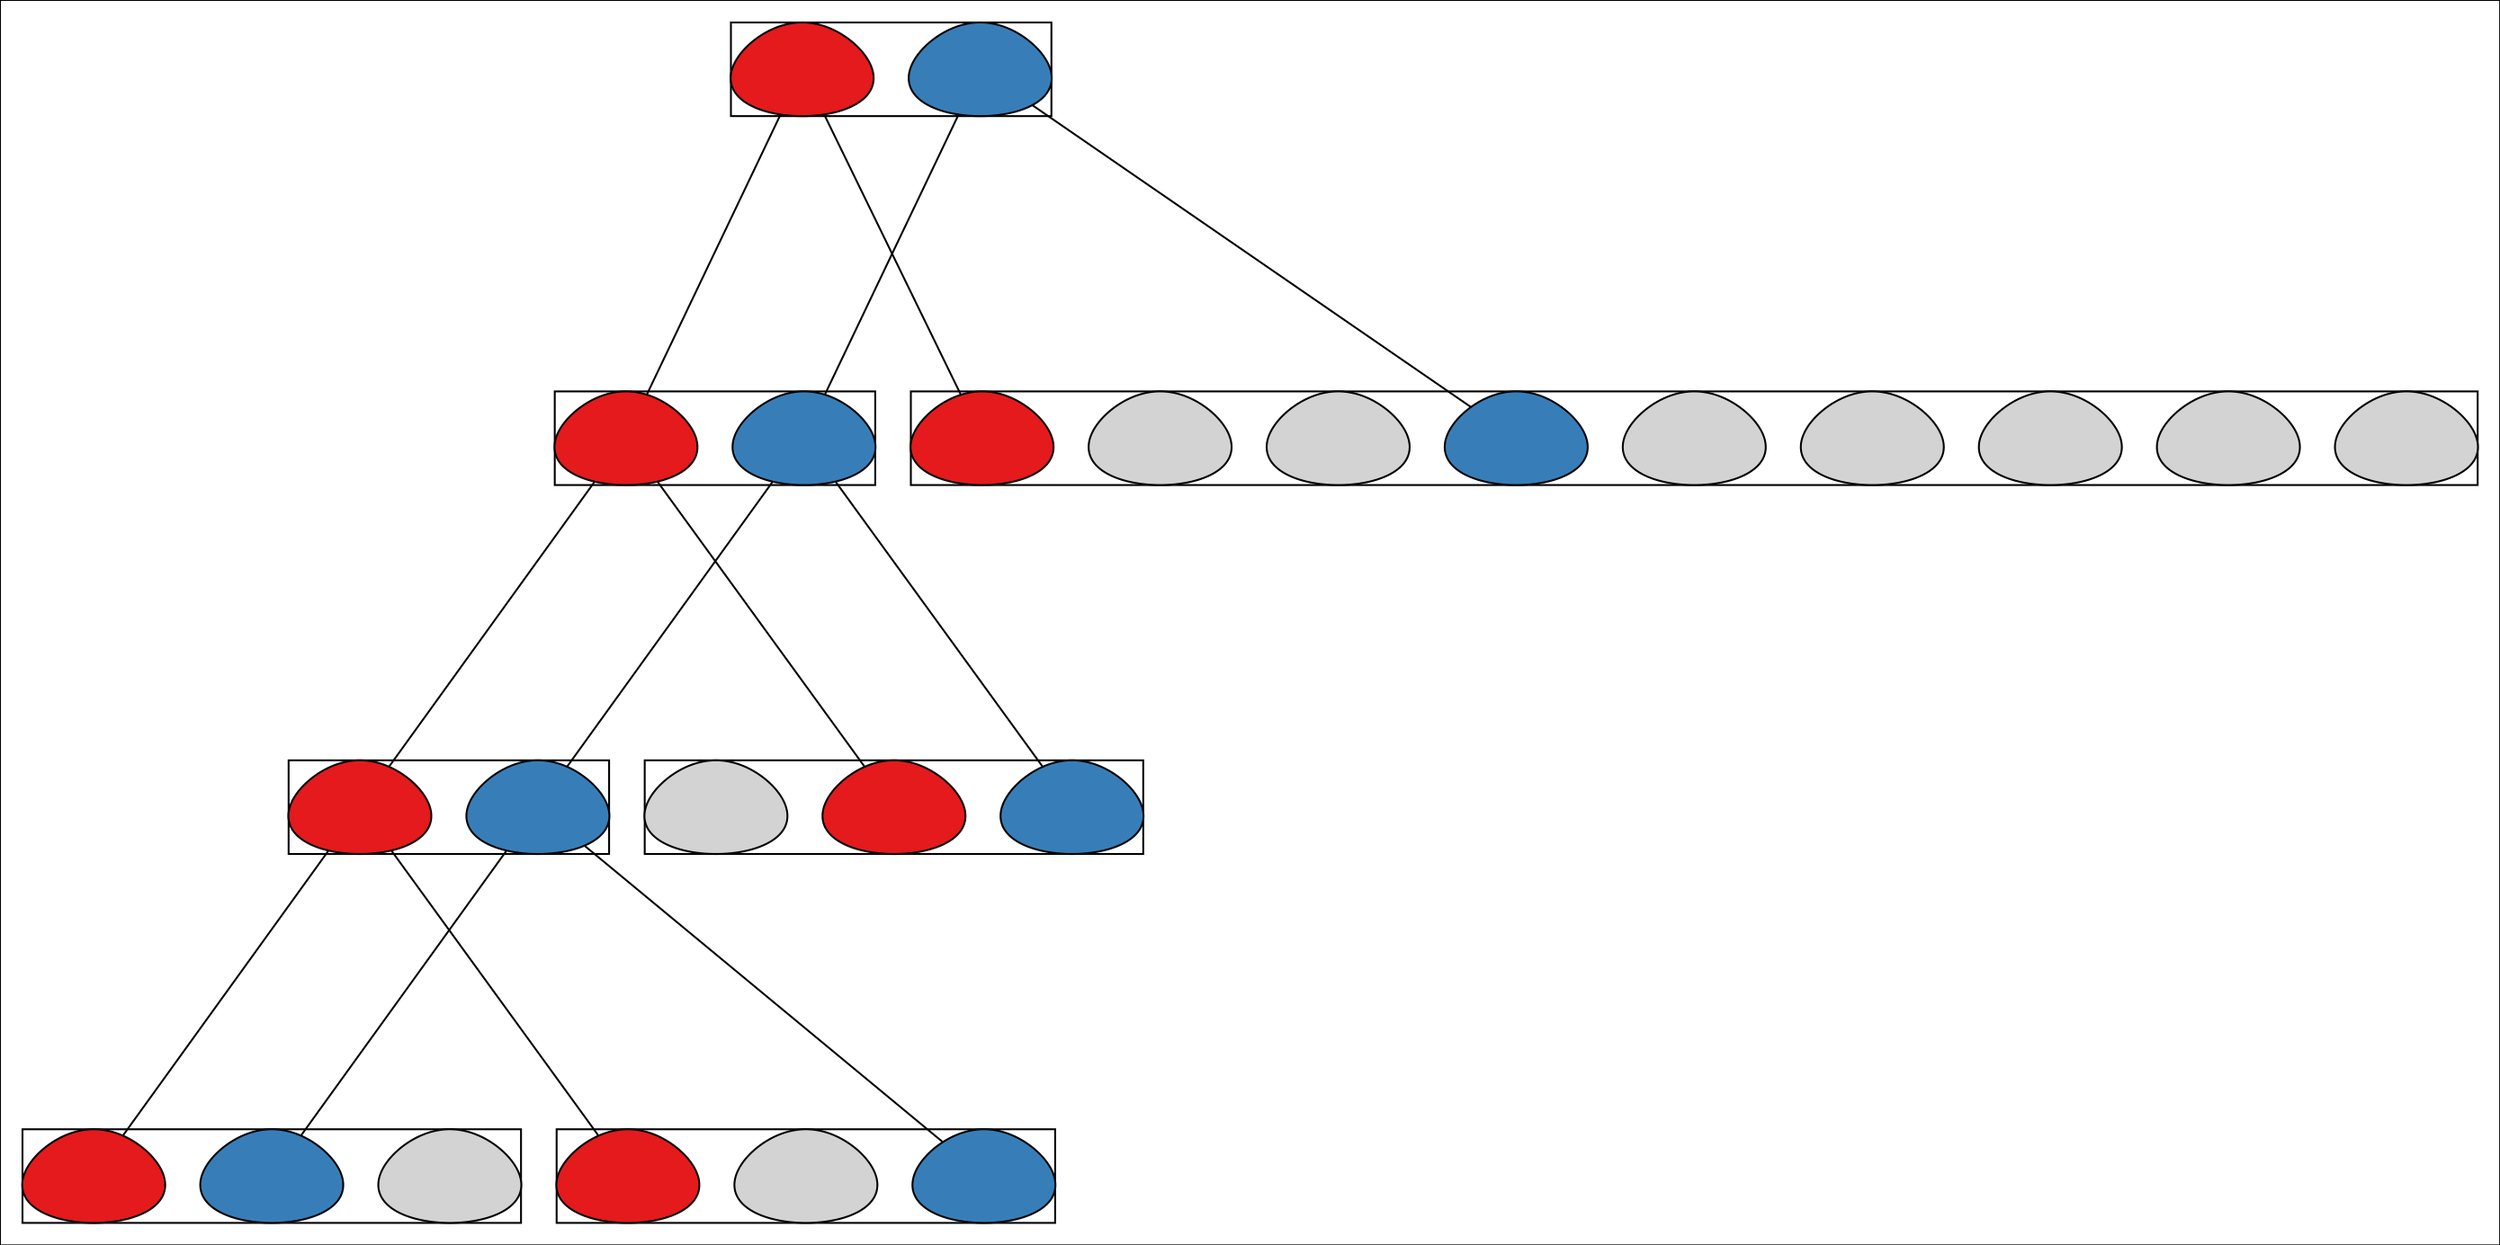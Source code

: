 strict digraph G {
colorscheme=set13;
directed=True;
margin="0.0";
newrank=True;
outputorder=edgesfirst;
rankdir=TB;
splines=False;
"1#0" [colorscheme=set13, fillcolor=1, height="0.7", label="", shape=egg, style=filled, width=1];
"1#1" [colorscheme=set13, fillcolor=2, height="0.7", label="", shape=egg, style=filled, width=1];
subgraph cluster_1 {
label="";
rank=same;
"1#0";
"1#1";
}

"2#0" [colorscheme=set13, fillcolor=1, height="0.7", label="", shape=egg, style=filled, width=1];
"2#1" [colorscheme=set13, fillcolor=2, height="0.7", label="", shape=egg, style=filled, width=1];
subgraph cluster_2 {
label="";
rank=same;
"2#0";
"2#1";
}

"3#0" [height="0.7", label="", shape=egg, style=filled, width=1];
"3#1" [height="0.7", label="", shape=egg, style=filled, width=1];
"3#2" [height="0.7", label="", shape=egg, style=filled, width=1];
"3#3" [height="0.7", label="", shape=egg, style=filled, width=1];
"3#4" [height="0.7", label="", shape=egg, style=filled, width=1];
"3#5" [colorscheme=set13, fillcolor=2, height="0.7", label="", shape=egg, style=filled, width=1];
"3#6" [height="0.7", label="", shape=egg, style=filled, width=1];
"3#7" [height="0.7", label="", shape=egg, style=filled, width=1];
"3#8" [colorscheme=set13, fillcolor=1, height="0.7", label="", shape=egg, style=filled, width=1];
subgraph cluster_3 {
label="";
rank=sink;
"3#0";
"3#1";
"3#2";
"3#3";
"3#4";
"3#5";
"3#6";
"3#7";
"3#8";
}

"4#0" [colorscheme=set13, fillcolor=1, height="0.7", label="", shape=egg, style=filled, width=1];
"4#1" [colorscheme=set13, fillcolor=2, height="0.7", label="", shape=egg, style=filled, width=1];
subgraph cluster_4 {
label="";
rank=same;
"4#0";
"4#1";
}

"5#0" [colorscheme=set13, fillcolor=2, height="0.7", label="", shape=egg, style=filled, width=1];
"5#1" [colorscheme=set13, fillcolor=1, height="0.7", label="", shape=egg, style=filled, width=1];
"5#2" [height="0.7", label="", shape=egg, style=filled, width=1];
subgraph cluster_5 {
label="";
rank=sink;
"5#0";
"5#1";
"5#2";
}

"6#0" [height="0.7", label="", shape=egg, style=filled, width=1];
"6#1" [colorscheme=set13, fillcolor=2, height="0.7", label="", shape=egg, style=filled, width=1];
"6#2" [colorscheme=set13, fillcolor=1, height="0.7", label="", shape=egg, style=filled, width=1];
subgraph cluster_6 {
label="";
rank=sink;
"6#0";
"6#1";
"6#2";
}

"7#0" [colorscheme=set13, fillcolor=2, height="0.7", label="", shape=egg, style=filled, width=1];
"7#1" [height="0.7", label="", shape=egg, style=filled, width=1];
"7#2" [colorscheme=set13, fillcolor=1, height="0.7", label="", shape=egg, style=filled, width=1];
subgraph cluster_7 {
label="";
rank=sink;
"7#0";
"7#1";
"7#2";
}

"1#0" -> "2#0"  [dir=none, minlen=4, weight=1];
"1#0" -> "3#8"  [dir=none, minlen=4, weight=1];
"1#1" -> "2#1"  [dir=none, minlen=4, weight=1];
"1#1" -> "3#5"  [dir=none, minlen=4, weight=1];
"2#0" -> "4#0"  [dir=none, minlen=4, weight=1];
"2#0" -> "5#1"  [dir=none, minlen=4, weight=1];
"2#1" -> "4#1"  [dir=none, minlen=4, weight=1];
"2#1" -> "5#0"  [dir=none, minlen=4, weight=1];
"4#0" -> "6#2"  [dir=none, minlen=4, weight=1];
"4#0" -> "7#2"  [dir=none, minlen=4, weight=1];
"4#1" -> "6#1"  [dir=none, minlen=4, weight=1];
"4#1" -> "7#0"  [dir=none, minlen=4, weight=1];
}
